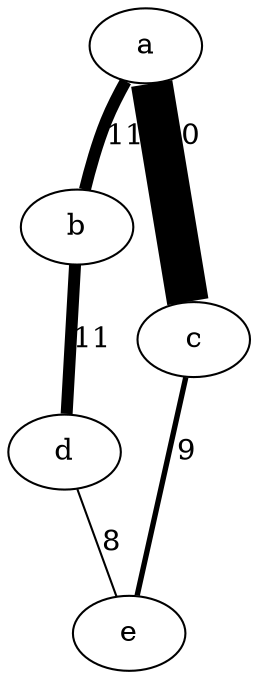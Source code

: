 digraph G {
  edge [dir=none]
n_2 [label="a" style="setlinewidth(1)" ]
n_3 [label="b" style="setlinewidth(1)" ]
n_4 [label="c" style="setlinewidth(1)" ]
n_5 [label="d" style="setlinewidth(1)" ]
n_6 [label="e" style="setlinewidth(1)" ]
n_2 -> n_3 [label="11" style="setlinewidth(5.75)" ]
n_2 -> n_4 [label="20" style="setlinewidth(20)" ]
n_3 -> n_5 [label="11" style="setlinewidth(5.75)" ]
n_4 -> n_6 [label="9" style="setlinewidth(2.583333333)" ]
n_5 -> n_6 [label="8" style="setlinewidth(1)" ]
}
